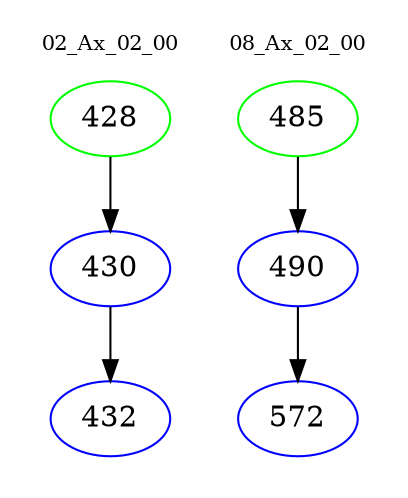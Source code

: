 digraph{
subgraph cluster_0 {
color = white
label = "02_Ax_02_00";
fontsize=10;
T0_428 [label="428", color="green"]
T0_428 -> T0_430 [color="black"]
T0_430 [label="430", color="blue"]
T0_430 -> T0_432 [color="black"]
T0_432 [label="432", color="blue"]
}
subgraph cluster_1 {
color = white
label = "08_Ax_02_00";
fontsize=10;
T1_485 [label="485", color="green"]
T1_485 -> T1_490 [color="black"]
T1_490 [label="490", color="blue"]
T1_490 -> T1_572 [color="black"]
T1_572 [label="572", color="blue"]
}
}
